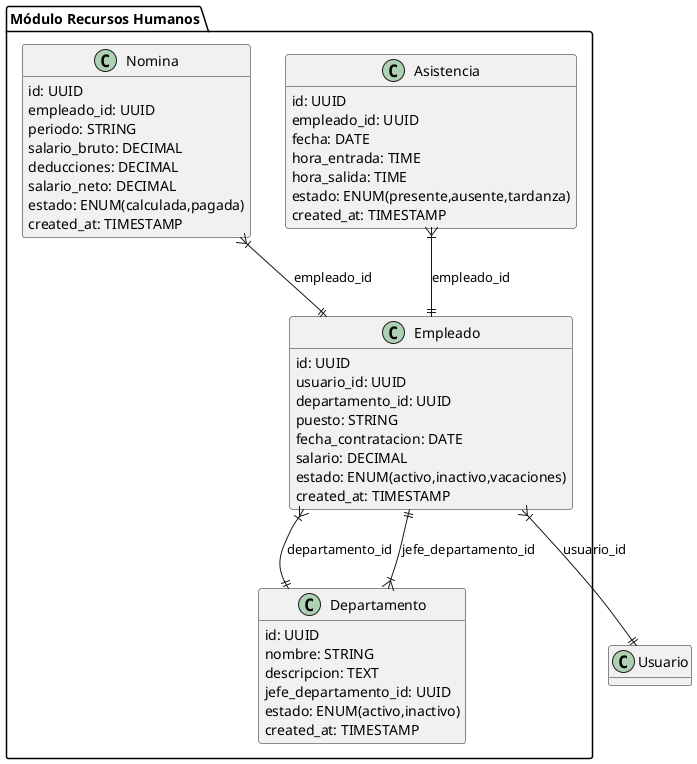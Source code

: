 @startuml Modulo_Recursos_Humanos

!define TABLE_ENTITY class
hide methods
hide stereotypes

package "Módulo Recursos Humanos" {
  TABLE_ENTITY Empleado {
    {field} id: UUID
    {field} usuario_id: UUID
    {field} departamento_id: UUID
    {field} puesto: STRING
    {field} fecha_contratacion: DATE
    {field} salario: DECIMAL
    {field} estado: ENUM(activo,inactivo,vacaciones)
    {field} created_at: TIMESTAMP
  }

  TABLE_ENTITY Departamento {
    {field} id: UUID
    {field} nombre: STRING
    {field} descripcion: TEXT
    {field} jefe_departamento_id: UUID
    {field} estado: ENUM(activo,inactivo)
    {field} created_at: TIMESTAMP
  }

  TABLE_ENTITY Asistencia {
    {field} id: UUID
    {field} empleado_id: UUID
    {field} fecha: DATE
    {field} hora_entrada: TIME
    {field} hora_salida: TIME
    {field} estado: ENUM(presente,ausente,tardanza)
    {field} created_at: TIMESTAMP
  }

  TABLE_ENTITY Nomina {
    {field} id: UUID
    {field} empleado_id: UUID
    {field} periodo: STRING
    {field} salario_bruto: DECIMAL
    {field} deducciones: DECIMAL
    {field} salario_neto: DECIMAL
    {field} estado: ENUM(calculada,pagada)
    {field} created_at: TIMESTAMP
  }
}

' Relaciones
Empleado }|--|| Usuario : usuario_id
Empleado }|--|| Departamento : departamento_id
Departamento }|--|| Empleado : jefe_departamento_id
Asistencia }|--|| Empleado : empleado_id
Nomina }|--|| Empleado : empleado_id

@enduml